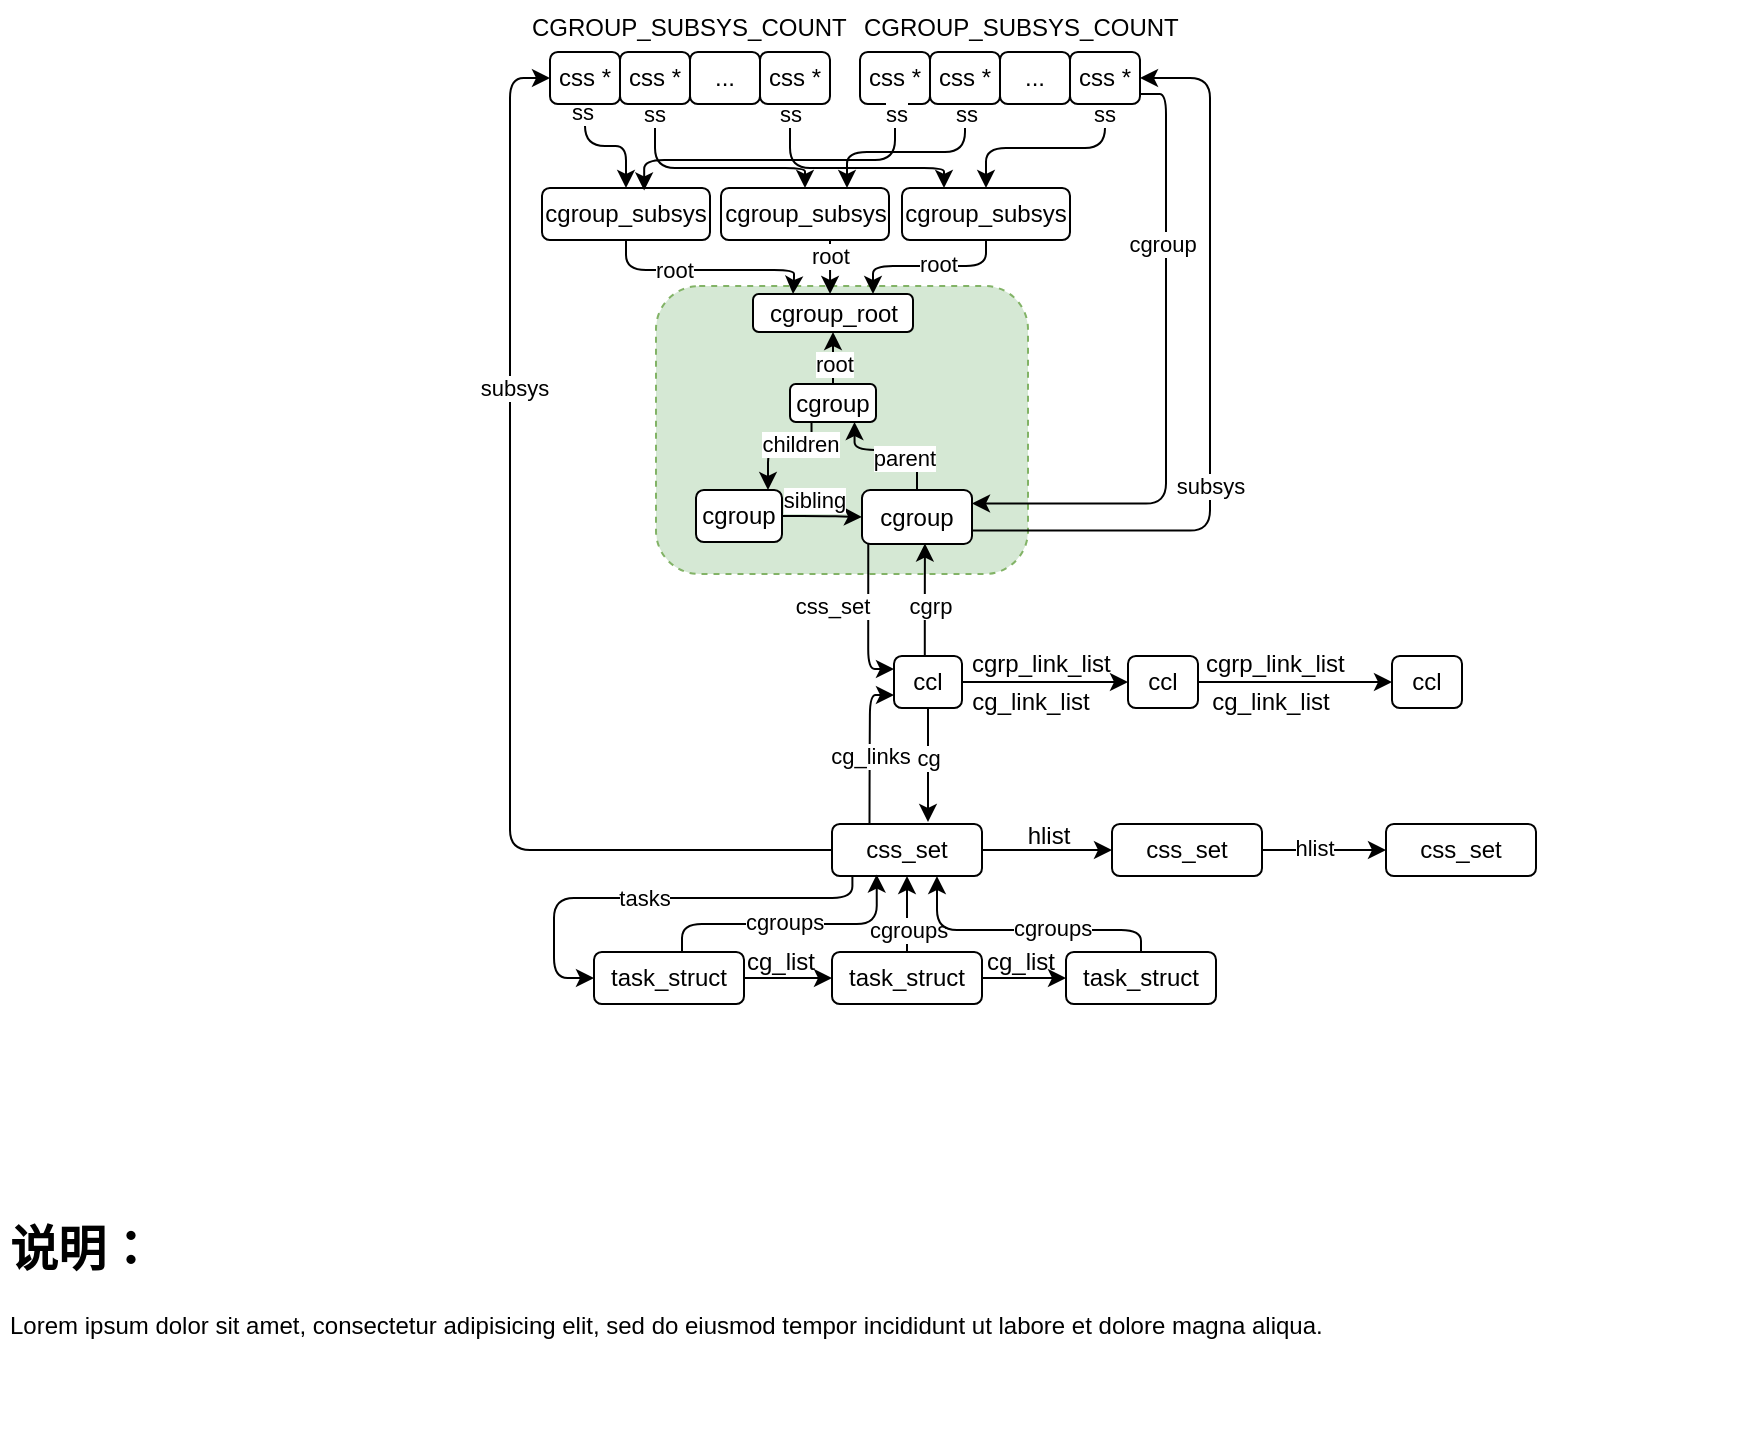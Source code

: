 <mxfile version="22.1.18" type="github">
  <diagram name="第 1 页" id="1sTqLYYf4km9OQXEMfxo">
    <mxGraphModel dx="1468" dy="929" grid="0" gridSize="10" guides="1" tooltips="1" connect="1" arrows="1" fold="1" page="0" pageScale="1" pageWidth="827" pageHeight="1169" math="0" shadow="0">
      <root>
        <mxCell id="0" />
        <mxCell id="1" parent="0" />
        <mxCell id="dMPjOtFgpPPqgFT5n9wA-119" value="" style="rounded=1;whiteSpace=wrap;html=1;fillColor=#d5e8d4;dashed=1;strokeColor=#82b366;" parent="1" vertex="1">
          <mxGeometry x="212" y="-156" width="186" height="144" as="geometry" />
        </mxCell>
        <mxCell id="dMPjOtFgpPPqgFT5n9wA-11" style="edgeStyle=orthogonalEdgeStyle;rounded=1;orthogonalLoop=1;jettySize=auto;html=1;entryX=0;entryY=0.5;entryDx=0;entryDy=0;" parent="1" source="dMPjOtFgpPPqgFT5n9wA-1" target="dMPjOtFgpPPqgFT5n9wA-2" edge="1">
          <mxGeometry relative="1" as="geometry" />
        </mxCell>
        <mxCell id="dMPjOtFgpPPqgFT5n9wA-1" value="task_struct" style="rounded=1;whiteSpace=wrap;html=1;" parent="1" vertex="1">
          <mxGeometry x="181" y="177" width="75" height="26" as="geometry" />
        </mxCell>
        <mxCell id="dMPjOtFgpPPqgFT5n9wA-5" style="edgeStyle=orthogonalEdgeStyle;rounded=1;orthogonalLoop=1;jettySize=auto;html=1;entryX=0.5;entryY=1;entryDx=0;entryDy=0;" parent="1" source="dMPjOtFgpPPqgFT5n9wA-2" target="dMPjOtFgpPPqgFT5n9wA-4" edge="1">
          <mxGeometry relative="1" as="geometry" />
        </mxCell>
        <mxCell id="dMPjOtFgpPPqgFT5n9wA-8" value="cgroups" style="edgeLabel;html=1;align=center;verticalAlign=middle;resizable=0;points=[];rounded=1;" parent="dMPjOtFgpPPqgFT5n9wA-5" vertex="1" connectable="0">
          <mxGeometry x="-0.444" relative="1" as="geometry">
            <mxPoint as="offset" />
          </mxGeometry>
        </mxCell>
        <mxCell id="dMPjOtFgpPPqgFT5n9wA-12" style="edgeStyle=orthogonalEdgeStyle;rounded=1;orthogonalLoop=1;jettySize=auto;html=1;entryX=0;entryY=0.5;entryDx=0;entryDy=0;" parent="1" source="dMPjOtFgpPPqgFT5n9wA-2" target="dMPjOtFgpPPqgFT5n9wA-3" edge="1">
          <mxGeometry relative="1" as="geometry" />
        </mxCell>
        <mxCell id="dMPjOtFgpPPqgFT5n9wA-2" value="task_struct" style="rounded=1;whiteSpace=wrap;html=1;" parent="1" vertex="1">
          <mxGeometry x="300" y="177" width="75" height="26" as="geometry" />
        </mxCell>
        <mxCell id="dMPjOtFgpPPqgFT5n9wA-3" value="task_struct" style="rounded=1;whiteSpace=wrap;html=1;" parent="1" vertex="1">
          <mxGeometry x="417" y="177" width="75" height="26" as="geometry" />
        </mxCell>
        <mxCell id="dMPjOtFgpPPqgFT5n9wA-15" style="edgeStyle=orthogonalEdgeStyle;rounded=1;orthogonalLoop=1;jettySize=auto;html=1;entryX=0;entryY=0.5;entryDx=0;entryDy=0;exitX=0.136;exitY=0.975;exitDx=0;exitDy=0;exitPerimeter=0;" parent="1" source="dMPjOtFgpPPqgFT5n9wA-4" target="dMPjOtFgpPPqgFT5n9wA-1" edge="1">
          <mxGeometry relative="1" as="geometry">
            <Array as="points">
              <mxPoint x="310" y="150" />
              <mxPoint x="161" y="150" />
              <mxPoint x="161" y="190" />
            </Array>
          </mxGeometry>
        </mxCell>
        <mxCell id="dMPjOtFgpPPqgFT5n9wA-16" value="tasks" style="edgeLabel;html=1;align=center;verticalAlign=middle;resizable=0;points=[];rounded=1;" parent="dMPjOtFgpPPqgFT5n9wA-15" vertex="1" connectable="0">
          <mxGeometry x="0.054" relative="1" as="geometry">
            <mxPoint as="offset" />
          </mxGeometry>
        </mxCell>
        <mxCell id="dMPjOtFgpPPqgFT5n9wA-130" style="edgeStyle=orthogonalEdgeStyle;rounded=1;orthogonalLoop=1;jettySize=auto;html=1;entryX=0;entryY=0.5;entryDx=0;entryDy=0;exitX=0;exitY=0.5;exitDx=0;exitDy=0;" parent="1" source="dMPjOtFgpPPqgFT5n9wA-4" target="dMPjOtFgpPPqgFT5n9wA-91" edge="1">
          <mxGeometry relative="1" as="geometry" />
        </mxCell>
        <mxCell id="dMPjOtFgpPPqgFT5n9wA-138" style="edgeStyle=orthogonalEdgeStyle;rounded=1;orthogonalLoop=1;jettySize=auto;html=1;entryX=0;entryY=0.75;entryDx=0;entryDy=0;exitX=0.25;exitY=0;exitDx=0;exitDy=0;" parent="1" source="dMPjOtFgpPPqgFT5n9wA-4" target="dMPjOtFgpPPqgFT5n9wA-135" edge="1">
          <mxGeometry relative="1" as="geometry">
            <Array as="points">
              <mxPoint x="319" y="84" />
              <mxPoint x="319" y="49" />
            </Array>
          </mxGeometry>
        </mxCell>
        <mxCell id="dMPjOtFgpPPqgFT5n9wA-140" value="cg_links" style="edgeLabel;html=1;align=center;verticalAlign=middle;resizable=0;points=[];rounded=1;" parent="dMPjOtFgpPPqgFT5n9wA-138" vertex="1" connectable="0">
          <mxGeometry x="-0.093" relative="1" as="geometry">
            <mxPoint as="offset" />
          </mxGeometry>
        </mxCell>
        <mxCell id="Ngx6iaga4DdsrcoKr7fE-14" style="edgeStyle=orthogonalEdgeStyle;rounded=1;orthogonalLoop=1;jettySize=auto;html=1;" edge="1" parent="1" source="dMPjOtFgpPPqgFT5n9wA-4" target="Ngx6iaga4DdsrcoKr7fE-12">
          <mxGeometry relative="1" as="geometry" />
        </mxCell>
        <mxCell id="dMPjOtFgpPPqgFT5n9wA-4" value="css_set" style="rounded=1;whiteSpace=wrap;html=1;" parent="1" vertex="1">
          <mxGeometry x="300" y="113" width="75" height="26" as="geometry" />
        </mxCell>
        <mxCell id="dMPjOtFgpPPqgFT5n9wA-6" style="edgeStyle=orthogonalEdgeStyle;rounded=1;orthogonalLoop=1;jettySize=auto;html=1;entryX=0.7;entryY=1.002;entryDx=0;entryDy=0;entryPerimeter=0;" parent="1" source="dMPjOtFgpPPqgFT5n9wA-3" target="dMPjOtFgpPPqgFT5n9wA-4" edge="1">
          <mxGeometry relative="1" as="geometry">
            <Array as="points">
              <mxPoint x="455" y="166" />
              <mxPoint x="353" y="166" />
            </Array>
          </mxGeometry>
        </mxCell>
        <mxCell id="dMPjOtFgpPPqgFT5n9wA-10" value="cgroups" style="edgeLabel;html=1;align=center;verticalAlign=middle;resizable=0;points=[];rounded=1;" parent="dMPjOtFgpPPqgFT5n9wA-6" vertex="1" connectable="0">
          <mxGeometry x="-0.206" y="-1" relative="1" as="geometry">
            <mxPoint as="offset" />
          </mxGeometry>
        </mxCell>
        <mxCell id="dMPjOtFgpPPqgFT5n9wA-7" style="edgeStyle=orthogonalEdgeStyle;rounded=1;orthogonalLoop=1;jettySize=auto;html=1;entryX=0.298;entryY=0.973;entryDx=0;entryDy=0;entryPerimeter=0;" parent="1" source="dMPjOtFgpPPqgFT5n9wA-1" target="dMPjOtFgpPPqgFT5n9wA-4" edge="1">
          <mxGeometry relative="1" as="geometry">
            <Array as="points">
              <mxPoint x="225" y="163" />
              <mxPoint x="322" y="163" />
            </Array>
          </mxGeometry>
        </mxCell>
        <mxCell id="dMPjOtFgpPPqgFT5n9wA-9" value="cgroups" style="edgeLabel;html=1;align=center;verticalAlign=middle;resizable=0;points=[];rounded=1;" parent="dMPjOtFgpPPqgFT5n9wA-7" vertex="1" connectable="0">
          <mxGeometry x="-0.054" y="1" relative="1" as="geometry">
            <mxPoint as="offset" />
          </mxGeometry>
        </mxCell>
        <mxCell id="dMPjOtFgpPPqgFT5n9wA-13" value="cg_list" style="text;html=1;align=center;verticalAlign=middle;resizable=0;points=[];autosize=1;strokeColor=none;fillColor=none;rounded=1;" parent="1" vertex="1">
          <mxGeometry x="248" y="169" width="52" height="26" as="geometry" />
        </mxCell>
        <mxCell id="dMPjOtFgpPPqgFT5n9wA-14" value="cg_list" style="text;html=1;align=center;verticalAlign=middle;resizable=0;points=[];autosize=1;strokeColor=none;fillColor=none;rounded=1;" parent="1" vertex="1">
          <mxGeometry x="368" y="169" width="52" height="26" as="geometry" />
        </mxCell>
        <mxCell id="dMPjOtFgpPPqgFT5n9wA-155" style="edgeStyle=orthogonalEdgeStyle;rounded=1;orthogonalLoop=1;jettySize=auto;html=1;entryX=0.5;entryY=0;entryDx=0;entryDy=0;" parent="1" source="dMPjOtFgpPPqgFT5n9wA-91" target="dMPjOtFgpPPqgFT5n9wA-149" edge="1">
          <mxGeometry relative="1" as="geometry" />
        </mxCell>
        <mxCell id="dMPjOtFgpPPqgFT5n9wA-165" value="ss" style="edgeLabel;html=1;align=center;verticalAlign=middle;resizable=0;points=[];rounded=1;" parent="dMPjOtFgpPPqgFT5n9wA-155" vertex="1" connectable="0">
          <mxGeometry x="-0.707" y="-1" relative="1" as="geometry">
            <mxPoint x="-1" y="-5" as="offset" />
          </mxGeometry>
        </mxCell>
        <mxCell id="dMPjOtFgpPPqgFT5n9wA-91" value="css *" style="rounded=1;whiteSpace=wrap;html=1;" parent="1" vertex="1">
          <mxGeometry x="159" y="-273" width="35" height="26" as="geometry" />
        </mxCell>
        <mxCell id="dMPjOtFgpPPqgFT5n9wA-156" style="edgeStyle=orthogonalEdgeStyle;rounded=1;orthogonalLoop=1;jettySize=auto;html=1;entryX=0.5;entryY=0;entryDx=0;entryDy=0;exitX=0.5;exitY=1;exitDx=0;exitDy=0;" parent="1" source="dMPjOtFgpPPqgFT5n9wA-92" target="dMPjOtFgpPPqgFT5n9wA-153" edge="1">
          <mxGeometry relative="1" as="geometry">
            <Array as="points">
              <mxPoint x="212" y="-215" />
              <mxPoint x="287" y="-215" />
            </Array>
          </mxGeometry>
        </mxCell>
        <mxCell id="dMPjOtFgpPPqgFT5n9wA-166" value="ss" style="edgeLabel;html=1;align=center;verticalAlign=middle;resizable=0;points=[];rounded=1;" parent="dMPjOtFgpPPqgFT5n9wA-156" vertex="1" connectable="0">
          <mxGeometry x="-0.872" y="-1" relative="1" as="geometry">
            <mxPoint y="-3" as="offset" />
          </mxGeometry>
        </mxCell>
        <mxCell id="dMPjOtFgpPPqgFT5n9wA-92" value="css *" style="rounded=1;whiteSpace=wrap;html=1;" parent="1" vertex="1">
          <mxGeometry x="194" y="-273" width="35" height="26" as="geometry" />
        </mxCell>
        <mxCell id="dMPjOtFgpPPqgFT5n9wA-93" value="..." style="rounded=1;whiteSpace=wrap;html=1;" parent="1" vertex="1">
          <mxGeometry x="229" y="-273" width="35" height="26" as="geometry" />
        </mxCell>
        <mxCell id="dMPjOtFgpPPqgFT5n9wA-157" style="edgeStyle=orthogonalEdgeStyle;rounded=1;orthogonalLoop=1;jettySize=auto;html=1;entryX=0.25;entryY=0;entryDx=0;entryDy=0;exitX=0.429;exitY=0.995;exitDx=0;exitDy=0;exitPerimeter=0;" parent="1" source="dMPjOtFgpPPqgFT5n9wA-94" target="dMPjOtFgpPPqgFT5n9wA-150" edge="1">
          <mxGeometry relative="1" as="geometry">
            <Array as="points">
              <mxPoint x="279" y="-215" />
              <mxPoint x="356" y="-215" />
            </Array>
          </mxGeometry>
        </mxCell>
        <mxCell id="dMPjOtFgpPPqgFT5n9wA-167" value="ss" style="edgeLabel;html=1;align=center;verticalAlign=middle;resizable=0;points=[];rounded=1;" parent="dMPjOtFgpPPqgFT5n9wA-157" vertex="1" connectable="0">
          <mxGeometry x="-0.884" relative="1" as="geometry">
            <mxPoint y="-2" as="offset" />
          </mxGeometry>
        </mxCell>
        <mxCell id="dMPjOtFgpPPqgFT5n9wA-94" value="css *" style="rounded=1;whiteSpace=wrap;html=1;" parent="1" vertex="1">
          <mxGeometry x="264" y="-273" width="35" height="26" as="geometry" />
        </mxCell>
        <mxCell id="dMPjOtFgpPPqgFT5n9wA-104" style="edgeStyle=orthogonalEdgeStyle;rounded=1;orthogonalLoop=1;jettySize=auto;html=1;entryX=1;entryY=0.5;entryDx=0;entryDy=0;exitX=1;exitY=0.75;exitDx=0;exitDy=0;" parent="1" source="dMPjOtFgpPPqgFT5n9wA-97" target="dMPjOtFgpPPqgFT5n9wA-103" edge="1">
          <mxGeometry relative="1" as="geometry">
            <Array as="points">
              <mxPoint x="489" y="-34" />
              <mxPoint x="489" y="-260" />
            </Array>
          </mxGeometry>
        </mxCell>
        <mxCell id="dMPjOtFgpPPqgFT5n9wA-105" value="subsys" style="edgeLabel;html=1;align=center;verticalAlign=middle;resizable=0;points=[];rounded=1;" parent="dMPjOtFgpPPqgFT5n9wA-104" vertex="1" connectable="0">
          <mxGeometry x="-0.348" y="2" relative="1" as="geometry">
            <mxPoint x="2" y="-18" as="offset" />
          </mxGeometry>
        </mxCell>
        <mxCell id="dMPjOtFgpPPqgFT5n9wA-112" style="edgeStyle=orthogonalEdgeStyle;rounded=1;orthogonalLoop=1;jettySize=auto;html=1;entryX=0.75;entryY=1;entryDx=0;entryDy=0;exitX=0.5;exitY=0;exitDx=0;exitDy=0;" parent="1" source="dMPjOtFgpPPqgFT5n9wA-97" target="dMPjOtFgpPPqgFT5n9wA-107" edge="1">
          <mxGeometry relative="1" as="geometry" />
        </mxCell>
        <mxCell id="dMPjOtFgpPPqgFT5n9wA-113" value="parent" style="edgeLabel;html=1;align=center;verticalAlign=middle;resizable=0;points=[];rounded=1;" parent="dMPjOtFgpPPqgFT5n9wA-112" vertex="1" connectable="0">
          <mxGeometry x="-0.255" relative="1" as="geometry">
            <mxPoint x="-2" y="4" as="offset" />
          </mxGeometry>
        </mxCell>
        <mxCell id="dMPjOtFgpPPqgFT5n9wA-137" style="edgeStyle=orthogonalEdgeStyle;rounded=1;orthogonalLoop=1;jettySize=auto;html=1;entryX=0;entryY=0.25;entryDx=0;entryDy=0;exitX=0.057;exitY=0.986;exitDx=0;exitDy=0;exitPerimeter=0;" parent="1" source="dMPjOtFgpPPqgFT5n9wA-97" target="dMPjOtFgpPPqgFT5n9wA-135" edge="1">
          <mxGeometry relative="1" as="geometry">
            <mxPoint x="340" y="-26" as="sourcePoint" />
            <mxPoint x="341" y="28" as="targetPoint" />
            <Array as="points">
              <mxPoint x="318" y="36" />
            </Array>
          </mxGeometry>
        </mxCell>
        <mxCell id="dMPjOtFgpPPqgFT5n9wA-139" value="css_set" style="edgeLabel;html=1;align=center;verticalAlign=middle;resizable=0;points=[];rounded=1;" parent="dMPjOtFgpPPqgFT5n9wA-137" vertex="1" connectable="0">
          <mxGeometry x="0.372" y="1" relative="1" as="geometry">
            <mxPoint x="-19" y="-21" as="offset" />
          </mxGeometry>
        </mxCell>
        <mxCell id="dMPjOtFgpPPqgFT5n9wA-97" value="cgroup" style="rounded=1;whiteSpace=wrap;html=1;" parent="1" vertex="1">
          <mxGeometry x="315" y="-54" width="55" height="27" as="geometry" />
        </mxCell>
        <mxCell id="dMPjOtFgpPPqgFT5n9wA-100" value="css *" style="rounded=1;whiteSpace=wrap;html=1;" parent="1" vertex="1">
          <mxGeometry x="314" y="-273" width="35" height="26" as="geometry" />
        </mxCell>
        <mxCell id="dMPjOtFgpPPqgFT5n9wA-159" style="edgeStyle=orthogonalEdgeStyle;rounded=1;orthogonalLoop=1;jettySize=auto;html=1;entryX=0.75;entryY=0;entryDx=0;entryDy=0;exitX=0.5;exitY=1;exitDx=0;exitDy=0;" parent="1" source="dMPjOtFgpPPqgFT5n9wA-101" target="dMPjOtFgpPPqgFT5n9wA-153" edge="1">
          <mxGeometry relative="1" as="geometry">
            <Array as="points">
              <mxPoint x="367" y="-223" />
              <mxPoint x="308" y="-223" />
            </Array>
          </mxGeometry>
        </mxCell>
        <mxCell id="dMPjOtFgpPPqgFT5n9wA-169" value="ss" style="edgeLabel;html=1;align=center;verticalAlign=middle;resizable=0;points=[];rounded=1;" parent="dMPjOtFgpPPqgFT5n9wA-159" vertex="1" connectable="0">
          <mxGeometry x="-0.826" y="-1" relative="1" as="geometry">
            <mxPoint x="1" y="-4" as="offset" />
          </mxGeometry>
        </mxCell>
        <mxCell id="dMPjOtFgpPPqgFT5n9wA-101" value="css *" style="rounded=1;whiteSpace=wrap;html=1;" parent="1" vertex="1">
          <mxGeometry x="349" y="-273" width="35" height="26" as="geometry" />
        </mxCell>
        <mxCell id="dMPjOtFgpPPqgFT5n9wA-102" value="..." style="rounded=1;whiteSpace=wrap;html=1;" parent="1" vertex="1">
          <mxGeometry x="384" y="-273" width="35" height="26" as="geometry" />
        </mxCell>
        <mxCell id="dMPjOtFgpPPqgFT5n9wA-160" style="edgeStyle=orthogonalEdgeStyle;rounded=1;orthogonalLoop=1;jettySize=auto;html=1;entryX=0.5;entryY=0;entryDx=0;entryDy=0;" parent="1" source="dMPjOtFgpPPqgFT5n9wA-103" target="dMPjOtFgpPPqgFT5n9wA-150" edge="1">
          <mxGeometry relative="1" as="geometry">
            <Array as="points">
              <mxPoint x="437" y="-225" />
              <mxPoint x="377" y="-225" />
            </Array>
          </mxGeometry>
        </mxCell>
        <mxCell id="dMPjOtFgpPPqgFT5n9wA-170" value="ss" style="edgeLabel;html=1;align=center;verticalAlign=middle;resizable=0;points=[];rounded=1;" parent="dMPjOtFgpPPqgFT5n9wA-160" vertex="1" connectable="0">
          <mxGeometry x="-0.73" y="-1" relative="1" as="geometry">
            <mxPoint y="-9" as="offset" />
          </mxGeometry>
        </mxCell>
        <mxCell id="Ngx6iaga4DdsrcoKr7fE-22" style="edgeStyle=orthogonalEdgeStyle;rounded=1;orthogonalLoop=1;jettySize=auto;html=1;entryX=1;entryY=0.25;entryDx=0;entryDy=0;" edge="1" parent="1" target="dMPjOtFgpPPqgFT5n9wA-97">
          <mxGeometry relative="1" as="geometry">
            <mxPoint x="455" y="-252" as="sourcePoint" />
            <Array as="points">
              <mxPoint x="454" y="-252" />
              <mxPoint x="467" y="-252" />
              <mxPoint x="467" y="-47" />
            </Array>
          </mxGeometry>
        </mxCell>
        <mxCell id="Ngx6iaga4DdsrcoKr7fE-23" value="cgroup" style="edgeLabel;html=1;align=center;verticalAlign=middle;resizable=0;points=[];" vertex="1" connectable="0" parent="Ngx6iaga4DdsrcoKr7fE-22">
          <mxGeometry x="-0.441" y="-2" relative="1" as="geometry">
            <mxPoint as="offset" />
          </mxGeometry>
        </mxCell>
        <mxCell id="dMPjOtFgpPPqgFT5n9wA-103" value="css *" style="rounded=1;whiteSpace=wrap;html=1;" parent="1" vertex="1">
          <mxGeometry x="419" y="-273" width="35" height="26" as="geometry" />
        </mxCell>
        <mxCell id="dMPjOtFgpPPqgFT5n9wA-108" style="edgeStyle=orthogonalEdgeStyle;rounded=1;orthogonalLoop=1;jettySize=auto;html=1;exitX=1;exitY=0.5;exitDx=0;exitDy=0;" parent="1" source="dMPjOtFgpPPqgFT5n9wA-106" target="dMPjOtFgpPPqgFT5n9wA-97" edge="1">
          <mxGeometry relative="1" as="geometry" />
        </mxCell>
        <mxCell id="dMPjOtFgpPPqgFT5n9wA-109" value="sibling" style="edgeLabel;html=1;align=center;verticalAlign=middle;resizable=0;points=[];rounded=1;" parent="dMPjOtFgpPPqgFT5n9wA-108" vertex="1" connectable="0">
          <mxGeometry x="-0.335" relative="1" as="geometry">
            <mxPoint x="2" y="-8" as="offset" />
          </mxGeometry>
        </mxCell>
        <mxCell id="dMPjOtFgpPPqgFT5n9wA-106" value="cgroup" style="rounded=1;whiteSpace=wrap;html=1;" parent="1" vertex="1">
          <mxGeometry x="232" y="-54" width="43" height="26" as="geometry" />
        </mxCell>
        <mxCell id="dMPjOtFgpPPqgFT5n9wA-114" value="" style="edgeStyle=orthogonalEdgeStyle;rounded=1;orthogonalLoop=1;jettySize=auto;html=1;exitX=0.25;exitY=1;exitDx=0;exitDy=0;" parent="1" source="dMPjOtFgpPPqgFT5n9wA-107" target="dMPjOtFgpPPqgFT5n9wA-106" edge="1">
          <mxGeometry relative="1" as="geometry">
            <Array as="points">
              <mxPoint x="290" y="-75" />
              <mxPoint x="268" y="-75" />
            </Array>
          </mxGeometry>
        </mxCell>
        <mxCell id="dMPjOtFgpPPqgFT5n9wA-115" value="children" style="edgeLabel;html=1;align=center;verticalAlign=middle;resizable=0;points=[];rounded=1;" parent="dMPjOtFgpPPqgFT5n9wA-114" vertex="1" connectable="0">
          <mxGeometry x="-0.3" y="-2" relative="1" as="geometry">
            <mxPoint as="offset" />
          </mxGeometry>
        </mxCell>
        <mxCell id="dMPjOtFgpPPqgFT5n9wA-117" style="edgeStyle=orthogonalEdgeStyle;rounded=1;orthogonalLoop=1;jettySize=auto;html=1;entryX=0.5;entryY=1;entryDx=0;entryDy=0;" parent="1" source="dMPjOtFgpPPqgFT5n9wA-107" target="dMPjOtFgpPPqgFT5n9wA-116" edge="1">
          <mxGeometry relative="1" as="geometry" />
        </mxCell>
        <mxCell id="dMPjOtFgpPPqgFT5n9wA-118" value="root" style="edgeLabel;html=1;align=center;verticalAlign=middle;resizable=0;points=[];rounded=1;" parent="dMPjOtFgpPPqgFT5n9wA-117" vertex="1" connectable="0">
          <mxGeometry x="-0.399" y="-3" relative="1" as="geometry">
            <mxPoint x="-3" y="6" as="offset" />
          </mxGeometry>
        </mxCell>
        <mxCell id="dMPjOtFgpPPqgFT5n9wA-107" value="cgroup" style="rounded=1;whiteSpace=wrap;html=1;" parent="1" vertex="1">
          <mxGeometry x="279" y="-107" width="43" height="19" as="geometry" />
        </mxCell>
        <mxCell id="dMPjOtFgpPPqgFT5n9wA-116" value="cgroup_root" style="rounded=1;whiteSpace=wrap;html=1;" parent="1" vertex="1">
          <mxGeometry x="260.5" y="-152" width="80" height="19" as="geometry" />
        </mxCell>
        <mxCell id="dMPjOtFgpPPqgFT5n9wA-131" value="subsys" style="edgeLabel;html=1;align=center;verticalAlign=middle;resizable=0;points=[];rounded=1;" parent="1" vertex="1" connectable="0">
          <mxGeometry x="267.502" y="-159.003" as="geometry">
            <mxPoint x="-127" y="54" as="offset" />
          </mxGeometry>
        </mxCell>
        <mxCell id="dMPjOtFgpPPqgFT5n9wA-143" style="edgeStyle=orthogonalEdgeStyle;rounded=1;orthogonalLoop=1;jettySize=auto;html=1;entryX=0;entryY=0.5;entryDx=0;entryDy=0;" parent="1" source="dMPjOtFgpPPqgFT5n9wA-135" target="dMPjOtFgpPPqgFT5n9wA-141" edge="1">
          <mxGeometry relative="1" as="geometry" />
        </mxCell>
        <mxCell id="Ngx6iaga4DdsrcoKr7fE-2" style="edgeStyle=orthogonalEdgeStyle;rounded=1;orthogonalLoop=1;jettySize=auto;html=1;entryX=0.572;entryY=0.991;entryDx=0;entryDy=0;entryPerimeter=0;exitX=0.453;exitY=-0.015;exitDx=0;exitDy=0;exitPerimeter=0;" edge="1" parent="1" source="dMPjOtFgpPPqgFT5n9wA-135" target="dMPjOtFgpPPqgFT5n9wA-97">
          <mxGeometry relative="1" as="geometry" />
        </mxCell>
        <mxCell id="Ngx6iaga4DdsrcoKr7fE-3" value="cgrp" style="edgeLabel;html=1;align=center;verticalAlign=middle;resizable=0;points=[];" vertex="1" connectable="0" parent="Ngx6iaga4DdsrcoKr7fE-2">
          <mxGeometry x="-0.107" relative="1" as="geometry">
            <mxPoint x="2" as="offset" />
          </mxGeometry>
        </mxCell>
        <mxCell id="dMPjOtFgpPPqgFT5n9wA-135" value="ccl" style="rounded=1;whiteSpace=wrap;html=1;" parent="1" vertex="1">
          <mxGeometry x="331" y="29" width="34" height="26" as="geometry" />
        </mxCell>
        <mxCell id="dMPjOtFgpPPqgFT5n9wA-144" style="edgeStyle=orthogonalEdgeStyle;rounded=1;orthogonalLoop=1;jettySize=auto;html=1;entryX=0;entryY=0.5;entryDx=0;entryDy=0;" parent="1" source="dMPjOtFgpPPqgFT5n9wA-141" target="dMPjOtFgpPPqgFT5n9wA-142" edge="1">
          <mxGeometry relative="1" as="geometry" />
        </mxCell>
        <mxCell id="dMPjOtFgpPPqgFT5n9wA-141" value="ccl" style="rounded=1;whiteSpace=wrap;html=1;" parent="1" vertex="1">
          <mxGeometry x="448" y="29" width="35" height="26" as="geometry" />
        </mxCell>
        <mxCell id="dMPjOtFgpPPqgFT5n9wA-142" value="ccl" style="rounded=1;whiteSpace=wrap;html=1;" parent="1" vertex="1">
          <mxGeometry x="580" y="29" width="35" height="26" as="geometry" />
        </mxCell>
        <mxCell id="dMPjOtFgpPPqgFT5n9wA-145" value="cg_link_list" style="text;html=1;align=center;verticalAlign=middle;resizable=0;points=[];autosize=1;strokeColor=none;fillColor=none;rounded=1;" parent="1" vertex="1">
          <mxGeometry x="360" y="39" width="77" height="26" as="geometry" />
        </mxCell>
        <mxCell id="dMPjOtFgpPPqgFT5n9wA-146" value="cg_link_list" style="text;html=1;align=center;verticalAlign=middle;resizable=0;points=[];autosize=1;strokeColor=none;fillColor=none;rounded=1;" parent="1" vertex="1">
          <mxGeometry x="480" y="39" width="77" height="26" as="geometry" />
        </mxCell>
        <mxCell id="dMPjOtFgpPPqgFT5n9wA-147" value="cgrp_link_list" style="text;whiteSpace=wrap;rounded=1;" parent="1" vertex="1">
          <mxGeometry x="368" y="19" width="72" height="24" as="geometry" />
        </mxCell>
        <mxCell id="dMPjOtFgpPPqgFT5n9wA-148" value="cgrp_link_list" style="text;whiteSpace=wrap;rounded=1;" parent="1" vertex="1">
          <mxGeometry x="485" y="19" width="74" height="24" as="geometry" />
        </mxCell>
        <mxCell id="dMPjOtFgpPPqgFT5n9wA-151" style="edgeStyle=orthogonalEdgeStyle;rounded=1;orthogonalLoop=1;jettySize=auto;html=1;entryX=0.25;entryY=0;entryDx=0;entryDy=0;exitX=0.5;exitY=1;exitDx=0;exitDy=0;" parent="1" source="dMPjOtFgpPPqgFT5n9wA-149" target="dMPjOtFgpPPqgFT5n9wA-116" edge="1">
          <mxGeometry relative="1" as="geometry">
            <Array as="points">
              <mxPoint x="197" y="-164" />
              <mxPoint x="281" y="-164" />
              <mxPoint x="281" y="-160" />
              <mxPoint x="281" y="-160" />
            </Array>
          </mxGeometry>
        </mxCell>
        <mxCell id="dMPjOtFgpPPqgFT5n9wA-162" value="root" style="edgeLabel;html=1;align=center;verticalAlign=middle;resizable=0;points=[];rounded=1;" parent="dMPjOtFgpPPqgFT5n9wA-151" vertex="1" connectable="0">
          <mxGeometry x="-0.299" relative="1" as="geometry">
            <mxPoint as="offset" />
          </mxGeometry>
        </mxCell>
        <mxCell id="dMPjOtFgpPPqgFT5n9wA-149" value="cgroup_subsys" style="rounded=1;whiteSpace=wrap;html=1;" parent="1" vertex="1">
          <mxGeometry x="155" y="-205" width="84" height="26" as="geometry" />
        </mxCell>
        <mxCell id="dMPjOtFgpPPqgFT5n9wA-152" style="edgeStyle=orthogonalEdgeStyle;rounded=1;orthogonalLoop=1;jettySize=auto;html=1;entryX=0.75;entryY=0;entryDx=0;entryDy=0;" parent="1" source="dMPjOtFgpPPqgFT5n9wA-150" target="dMPjOtFgpPPqgFT5n9wA-116" edge="1">
          <mxGeometry relative="1" as="geometry">
            <Array as="points">
              <mxPoint x="377" y="-166" />
              <mxPoint x="321" y="-166" />
            </Array>
          </mxGeometry>
        </mxCell>
        <mxCell id="dMPjOtFgpPPqgFT5n9wA-164" value="root" style="edgeLabel;html=1;align=center;verticalAlign=middle;resizable=0;points=[];rounded=1;" parent="dMPjOtFgpPPqgFT5n9wA-152" vertex="1" connectable="0">
          <mxGeometry x="-0.107" y="-1" relative="1" as="geometry">
            <mxPoint as="offset" />
          </mxGeometry>
        </mxCell>
        <mxCell id="dMPjOtFgpPPqgFT5n9wA-150" value="cgroup_subsys" style="rounded=1;whiteSpace=wrap;html=1;" parent="1" vertex="1">
          <mxGeometry x="335" y="-205" width="84" height="26" as="geometry" />
        </mxCell>
        <mxCell id="dMPjOtFgpPPqgFT5n9wA-154" style="edgeStyle=orthogonalEdgeStyle;rounded=1;orthogonalLoop=1;jettySize=auto;html=1;entryX=0.5;entryY=0;entryDx=0;entryDy=0;exitX=0.696;exitY=0.969;exitDx=0;exitDy=0;exitPerimeter=0;" parent="1" edge="1">
          <mxGeometry relative="1" as="geometry">
            <mxPoint x="299.004" y="-179.806" as="sourcePoint" />
            <mxPoint x="299.04" y="-152" as="targetPoint" />
            <Array as="points" />
          </mxGeometry>
        </mxCell>
        <mxCell id="dMPjOtFgpPPqgFT5n9wA-163" value="root" style="edgeLabel;html=1;align=center;verticalAlign=middle;resizable=0;points=[];rounded=1;" parent="dMPjOtFgpPPqgFT5n9wA-154" vertex="1" connectable="0">
          <mxGeometry x="-0.354" y="1" relative="1" as="geometry">
            <mxPoint x="-1" as="offset" />
          </mxGeometry>
        </mxCell>
        <mxCell id="dMPjOtFgpPPqgFT5n9wA-153" value="cgroup_subsys" style="rounded=1;whiteSpace=wrap;html=1;" parent="1" vertex="1">
          <mxGeometry x="244.5" y="-205" width="84" height="26" as="geometry" />
        </mxCell>
        <mxCell id="dMPjOtFgpPPqgFT5n9wA-158" style="edgeStyle=orthogonalEdgeStyle;rounded=1;orthogonalLoop=1;jettySize=auto;html=1;entryX=0.608;entryY=0.048;entryDx=0;entryDy=0;entryPerimeter=0;exitX=0.5;exitY=1;exitDx=0;exitDy=0;" parent="1" source="dMPjOtFgpPPqgFT5n9wA-100" target="dMPjOtFgpPPqgFT5n9wA-149" edge="1">
          <mxGeometry relative="1" as="geometry">
            <Array as="points">
              <mxPoint x="332" y="-219" />
              <mxPoint x="206" y="-219" />
            </Array>
          </mxGeometry>
        </mxCell>
        <mxCell id="dMPjOtFgpPPqgFT5n9wA-168" value="ss" style="edgeLabel;html=1;align=center;verticalAlign=middle;resizable=0;points=[];rounded=1;" parent="dMPjOtFgpPPqgFT5n9wA-158" vertex="1" connectable="0">
          <mxGeometry x="-0.935" relative="1" as="geometry">
            <mxPoint y="-1" as="offset" />
          </mxGeometry>
        </mxCell>
        <mxCell id="Ngx6iaga4DdsrcoKr7fE-1" style="edgeStyle=orthogonalEdgeStyle;rounded=1;orthogonalLoop=1;jettySize=auto;html=1;" edge="1" parent="1" source="dMPjOtFgpPPqgFT5n9wA-135">
          <mxGeometry relative="1" as="geometry">
            <mxPoint x="348" y="112" as="targetPoint" />
          </mxGeometry>
        </mxCell>
        <mxCell id="Ngx6iaga4DdsrcoKr7fE-4" value="cg" style="edgeLabel;html=1;align=center;verticalAlign=middle;resizable=0;points=[];" vertex="1" connectable="0" parent="Ngx6iaga4DdsrcoKr7fE-1">
          <mxGeometry x="-0.148" relative="1" as="geometry">
            <mxPoint as="offset" />
          </mxGeometry>
        </mxCell>
        <mxCell id="Ngx6iaga4DdsrcoKr7fE-16" style="edgeStyle=orthogonalEdgeStyle;rounded=1;orthogonalLoop=1;jettySize=auto;html=1;entryX=0;entryY=0.5;entryDx=0;entryDy=0;" edge="1" parent="1" source="Ngx6iaga4DdsrcoKr7fE-12" target="Ngx6iaga4DdsrcoKr7fE-13">
          <mxGeometry relative="1" as="geometry" />
        </mxCell>
        <mxCell id="Ngx6iaga4DdsrcoKr7fE-17" value="hlist" style="edgeLabel;html=1;align=center;verticalAlign=middle;resizable=0;points=[];" vertex="1" connectable="0" parent="Ngx6iaga4DdsrcoKr7fE-16">
          <mxGeometry x="-0.155" y="1" relative="1" as="geometry">
            <mxPoint as="offset" />
          </mxGeometry>
        </mxCell>
        <mxCell id="Ngx6iaga4DdsrcoKr7fE-12" value="css_set" style="rounded=1;whiteSpace=wrap;html=1;" vertex="1" parent="1">
          <mxGeometry x="440" y="113" width="75" height="26" as="geometry" />
        </mxCell>
        <mxCell id="Ngx6iaga4DdsrcoKr7fE-13" value="css_set" style="rounded=1;whiteSpace=wrap;html=1;" vertex="1" parent="1">
          <mxGeometry x="577" y="113" width="75" height="26" as="geometry" />
        </mxCell>
        <mxCell id="Ngx6iaga4DdsrcoKr7fE-15" value="hlist" style="text;html=1;align=center;verticalAlign=middle;resizable=0;points=[];autosize=1;strokeColor=none;fillColor=none;" vertex="1" parent="1">
          <mxGeometry x="388" y="106" width="39" height="26" as="geometry" />
        </mxCell>
        <mxCell id="Ngx6iaga4DdsrcoKr7fE-18" value="CGROUP_SUBSYS_COUNT" style="text;whiteSpace=wrap;" vertex="1" parent="1">
          <mxGeometry x="148" y="-299" width="152.5" height="26" as="geometry" />
        </mxCell>
        <mxCell id="Ngx6iaga4DdsrcoKr7fE-20" value="CGROUP_SUBSYS_COUNT" style="text;whiteSpace=wrap;" vertex="1" parent="1">
          <mxGeometry x="314" y="-299" width="152.5" height="26" as="geometry" />
        </mxCell>
        <mxCell id="Ngx6iaga4DdsrcoKr7fE-21" value="&lt;h1&gt;说明：&lt;/h1&gt;&lt;p&gt;Lorem ipsum dolor sit amet, consectetur adipisicing elit, sed do eiusmod tempor incididunt ut labore et dolore magna aliqua.&lt;/p&gt;" style="text;html=1;strokeColor=none;fillColor=none;spacing=5;spacingTop=-20;whiteSpace=wrap;overflow=hidden;rounded=0;" vertex="1" parent="1">
          <mxGeometry x="-116" y="306" width="870" height="120" as="geometry" />
        </mxCell>
      </root>
    </mxGraphModel>
  </diagram>
</mxfile>
